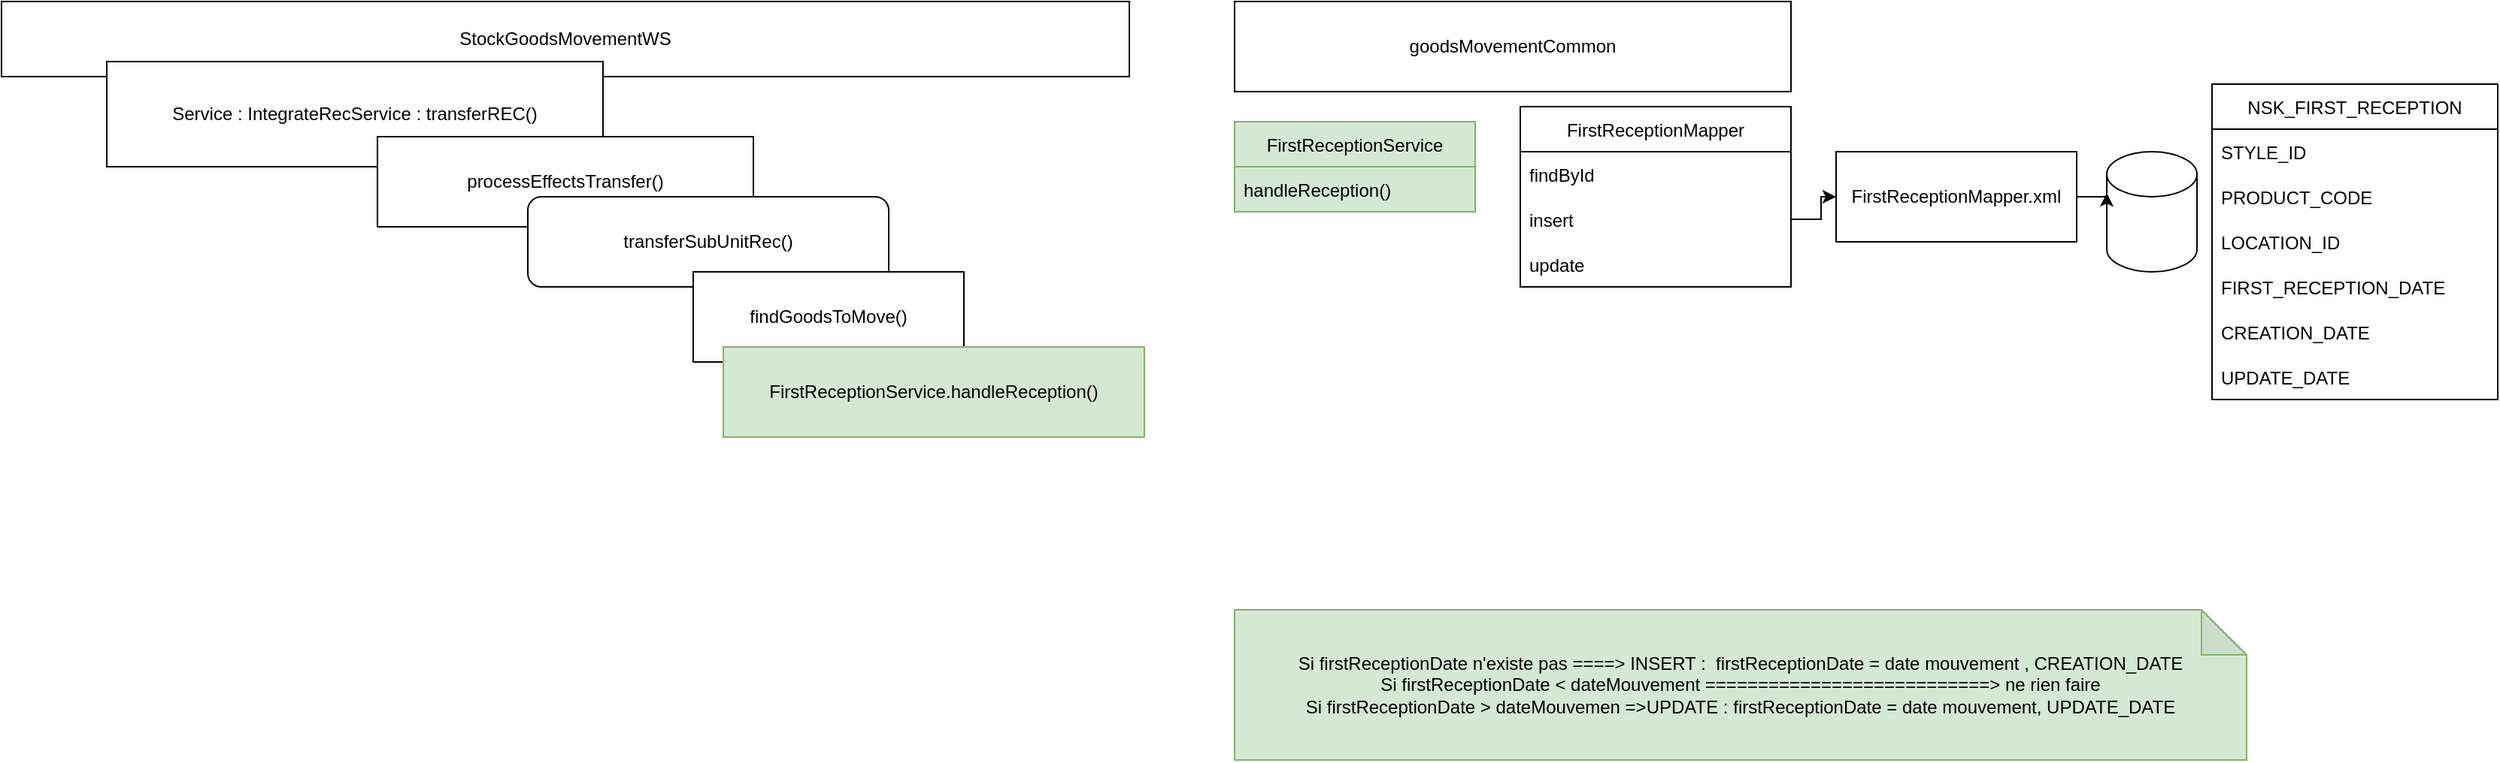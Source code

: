 <mxfile version="20.0.4" type="github">
  <diagram id="YuKm9scpQru0ue3yQhqG" name="US2113">
    <mxGraphModel dx="1662" dy="762" grid="1" gridSize="10" guides="1" tooltips="1" connect="1" arrows="1" fold="1" page="1" pageScale="1" pageWidth="827" pageHeight="1169" math="0" shadow="0">
      <root>
        <mxCell id="0" />
        <mxCell id="1" parent="0" />
        <mxCell id="0VJbSI8L1WGAqxYXu6Ws-1" value="StockGoodsMovementWS" style="rounded=0;whiteSpace=wrap;html=1;direction=west;" vertex="1" parent="1">
          <mxGeometry x="30" y="180" width="750" height="50" as="geometry" />
        </mxCell>
        <mxCell id="0VJbSI8L1WGAqxYXu6Ws-2" value="Service : IntegrateRecService : transferREC()" style="rounded=0;whiteSpace=wrap;html=1;" vertex="1" parent="1">
          <mxGeometry x="100" y="220" width="330" height="70" as="geometry" />
        </mxCell>
        <mxCell id="0VJbSI8L1WGAqxYXu6Ws-3" value="processEffectsTransfer()" style="rounded=0;whiteSpace=wrap;html=1;" vertex="1" parent="1">
          <mxGeometry x="280" y="270" width="250" height="60" as="geometry" />
        </mxCell>
        <mxCell id="0VJbSI8L1WGAqxYXu6Ws-4" value="transferSubUnitRec()" style="rounded=1;whiteSpace=wrap;html=1;" vertex="1" parent="1">
          <mxGeometry x="380" y="310" width="240" height="60" as="geometry" />
        </mxCell>
        <mxCell id="0VJbSI8L1WGAqxYXu6Ws-5" value="findGoodsToMove()" style="rounded=0;whiteSpace=wrap;html=1;" vertex="1" parent="1">
          <mxGeometry x="490" y="360" width="180" height="60" as="geometry" />
        </mxCell>
        <mxCell id="0VJbSI8L1WGAqxYXu6Ws-6" value="&lt;span style=&quot;&quot;&gt;FirstReceptionService.&lt;/span&gt;handleReception()" style="rounded=0;whiteSpace=wrap;html=1;fillColor=#d5e8d4;strokeColor=#82b366;" vertex="1" parent="1">
          <mxGeometry x="510" y="410" width="280" height="60" as="geometry" />
        </mxCell>
        <mxCell id="0VJbSI8L1WGAqxYXu6Ws-7" value="goodsMovementCommon" style="rounded=0;whiteSpace=wrap;html=1;" vertex="1" parent="1">
          <mxGeometry x="850" y="180" width="370" height="60" as="geometry" />
        </mxCell>
        <mxCell id="0VJbSI8L1WGAqxYXu6Ws-10" value="" style="shape=cylinder3;whiteSpace=wrap;html=1;boundedLbl=1;backgroundOutline=1;size=15;" vertex="1" parent="1">
          <mxGeometry x="1430" y="280" width="60" height="80" as="geometry" />
        </mxCell>
        <mxCell id="0VJbSI8L1WGAqxYXu6Ws-13" value="NSK_FIRST_RECEPTION" style="swimlane;fontStyle=0;childLayout=stackLayout;horizontal=1;startSize=30;horizontalStack=0;resizeParent=1;resizeParentMax=0;resizeLast=0;collapsible=1;marginBottom=0;" vertex="1" parent="1">
          <mxGeometry x="1500" y="235" width="190" height="210" as="geometry" />
        </mxCell>
        <mxCell id="0VJbSI8L1WGAqxYXu6Ws-14" value="STYLE_ID" style="text;strokeColor=none;fillColor=none;align=left;verticalAlign=middle;spacingLeft=4;spacingRight=4;overflow=hidden;points=[[0,0.5],[1,0.5]];portConstraint=eastwest;rotatable=0;" vertex="1" parent="0VJbSI8L1WGAqxYXu6Ws-13">
          <mxGeometry y="30" width="190" height="30" as="geometry" />
        </mxCell>
        <mxCell id="0VJbSI8L1WGAqxYXu6Ws-15" value="PRODUCT_CODE" style="text;strokeColor=none;fillColor=none;align=left;verticalAlign=middle;spacingLeft=4;spacingRight=4;overflow=hidden;points=[[0,0.5],[1,0.5]];portConstraint=eastwest;rotatable=0;" vertex="1" parent="0VJbSI8L1WGAqxYXu6Ws-13">
          <mxGeometry y="60" width="190" height="30" as="geometry" />
        </mxCell>
        <mxCell id="0VJbSI8L1WGAqxYXu6Ws-16" value="LOCATION_ID" style="text;strokeColor=none;fillColor=none;align=left;verticalAlign=middle;spacingLeft=4;spacingRight=4;overflow=hidden;points=[[0,0.5],[1,0.5]];portConstraint=eastwest;rotatable=0;" vertex="1" parent="0VJbSI8L1WGAqxYXu6Ws-13">
          <mxGeometry y="90" width="190" height="30" as="geometry" />
        </mxCell>
        <mxCell id="0VJbSI8L1WGAqxYXu6Ws-17" value="FIRST_RECEPTION_DATE" style="text;strokeColor=none;fillColor=none;align=left;verticalAlign=middle;spacingLeft=4;spacingRight=4;overflow=hidden;points=[[0,0.5],[1,0.5]];portConstraint=eastwest;rotatable=0;" vertex="1" parent="0VJbSI8L1WGAqxYXu6Ws-13">
          <mxGeometry y="120" width="190" height="30" as="geometry" />
        </mxCell>
        <mxCell id="0VJbSI8L1WGAqxYXu6Ws-18" value="CREATION_DATE" style="text;strokeColor=none;fillColor=none;align=left;verticalAlign=middle;spacingLeft=4;spacingRight=4;overflow=hidden;points=[[0,0.5],[1,0.5]];portConstraint=eastwest;rotatable=0;" vertex="1" parent="0VJbSI8L1WGAqxYXu6Ws-13">
          <mxGeometry y="150" width="190" height="30" as="geometry" />
        </mxCell>
        <mxCell id="0VJbSI8L1WGAqxYXu6Ws-19" value="UPDATE_DATE" style="text;strokeColor=none;fillColor=none;align=left;verticalAlign=middle;spacingLeft=4;spacingRight=4;overflow=hidden;points=[[0,0.5],[1,0.5]];portConstraint=eastwest;rotatable=0;" vertex="1" parent="0VJbSI8L1WGAqxYXu6Ws-13">
          <mxGeometry y="180" width="190" height="30" as="geometry" />
        </mxCell>
        <mxCell id="0VJbSI8L1WGAqxYXu6Ws-20" value="Si firstReceptionDate n&#39;existe pas ====&amp;gt; INSERT :&amp;nbsp; firstReceptionDate = date mouvement , CREATION_DATE&lt;br&gt;Si firstReceptionDate &amp;lt; dateMouvement ===========================&amp;gt; ne rien faire&lt;br&gt;Si firstReceptionDate &amp;gt; dateMouvemen =&amp;gt;UPDATE : firstReceptionDate = date mouvement, UPDATE_DATE" style="shape=note;whiteSpace=wrap;html=1;backgroundOutline=1;darkOpacity=0.05;fillColor=#d5e8d4;strokeColor=#82b366;" vertex="1" parent="1">
          <mxGeometry x="850" y="585" width="673" height="100" as="geometry" />
        </mxCell>
        <mxCell id="0VJbSI8L1WGAqxYXu6Ws-22" value="FirstReceptionMapper" style="swimlane;fontStyle=0;childLayout=stackLayout;horizontal=1;startSize=30;horizontalStack=0;resizeParent=1;resizeParentMax=0;resizeLast=0;collapsible=1;marginBottom=0;" vertex="1" parent="1">
          <mxGeometry x="1040" y="250" width="180" height="120" as="geometry" />
        </mxCell>
        <mxCell id="0VJbSI8L1WGAqxYXu6Ws-23" value="findById" style="text;strokeColor=none;fillColor=none;align=left;verticalAlign=middle;spacingLeft=4;spacingRight=4;overflow=hidden;points=[[0,0.5],[1,0.5]];portConstraint=eastwest;rotatable=0;" vertex="1" parent="0VJbSI8L1WGAqxYXu6Ws-22">
          <mxGeometry y="30" width="180" height="30" as="geometry" />
        </mxCell>
        <mxCell id="0VJbSI8L1WGAqxYXu6Ws-24" value="insert" style="text;strokeColor=none;fillColor=none;align=left;verticalAlign=middle;spacingLeft=4;spacingRight=4;overflow=hidden;points=[[0,0.5],[1,0.5]];portConstraint=eastwest;rotatable=0;" vertex="1" parent="0VJbSI8L1WGAqxYXu6Ws-22">
          <mxGeometry y="60" width="180" height="30" as="geometry" />
        </mxCell>
        <mxCell id="0VJbSI8L1WGAqxYXu6Ws-25" value="update" style="text;strokeColor=none;fillColor=none;align=left;verticalAlign=middle;spacingLeft=4;spacingRight=4;overflow=hidden;points=[[0,0.5],[1,0.5]];portConstraint=eastwest;rotatable=0;" vertex="1" parent="0VJbSI8L1WGAqxYXu6Ws-22">
          <mxGeometry y="90" width="180" height="30" as="geometry" />
        </mxCell>
        <mxCell id="0VJbSI8L1WGAqxYXu6Ws-29" value="FirstReceptionService" style="swimlane;fontStyle=0;childLayout=stackLayout;horizontal=1;startSize=30;horizontalStack=0;resizeParent=1;resizeParentMax=0;resizeLast=0;collapsible=1;marginBottom=0;fillColor=#d5e8d4;strokeColor=#82b366;" vertex="1" parent="1">
          <mxGeometry x="850" y="260" width="160" height="60" as="geometry" />
        </mxCell>
        <mxCell id="0VJbSI8L1WGAqxYXu6Ws-30" value="handleReception()" style="text;strokeColor=#82b366;fillColor=#d5e8d4;align=left;verticalAlign=middle;spacingLeft=4;spacingRight=4;overflow=hidden;points=[[0,0.5],[1,0.5]];portConstraint=eastwest;rotatable=0;" vertex="1" parent="0VJbSI8L1WGAqxYXu6Ws-29">
          <mxGeometry y="30" width="160" height="30" as="geometry" />
        </mxCell>
        <mxCell id="0VJbSI8L1WGAqxYXu6Ws-40" style="edgeStyle=orthogonalEdgeStyle;rounded=0;orthogonalLoop=1;jettySize=auto;html=1;exitX=1;exitY=0.5;exitDx=0;exitDy=0;entryX=0;entryY=0;entryDx=0;entryDy=27.5;entryPerimeter=0;" edge="1" parent="1" source="0VJbSI8L1WGAqxYXu6Ws-33" target="0VJbSI8L1WGAqxYXu6Ws-10">
          <mxGeometry relative="1" as="geometry" />
        </mxCell>
        <mxCell id="0VJbSI8L1WGAqxYXu6Ws-33" value="FirstReceptionMapper.xml" style="rounded=0;whiteSpace=wrap;html=1;" vertex="1" parent="1">
          <mxGeometry x="1250" y="280" width="160" height="60" as="geometry" />
        </mxCell>
        <mxCell id="0VJbSI8L1WGAqxYXu6Ws-34" style="edgeStyle=orthogonalEdgeStyle;rounded=0;orthogonalLoop=1;jettySize=auto;html=1;exitX=1;exitY=0.5;exitDx=0;exitDy=0;" edge="1" parent="1" source="0VJbSI8L1WGAqxYXu6Ws-24" target="0VJbSI8L1WGAqxYXu6Ws-33">
          <mxGeometry relative="1" as="geometry" />
        </mxCell>
      </root>
    </mxGraphModel>
  </diagram>
</mxfile>

